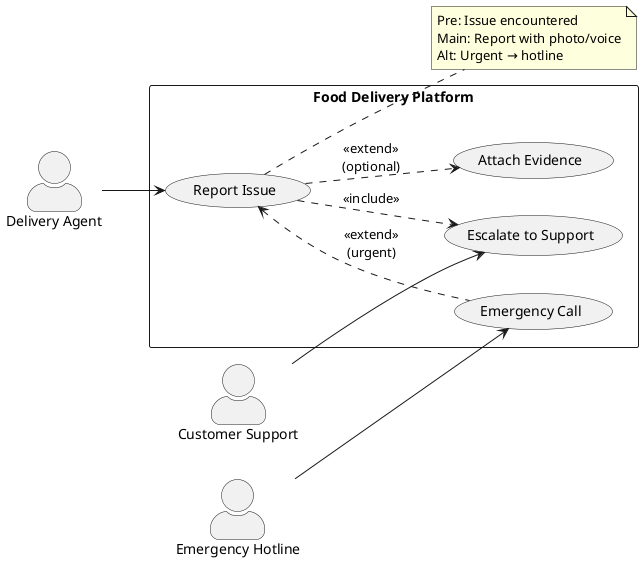 @startuml
left to right direction
skinparam actorStyle awesome
skinparam packageStyle rectangle

actor "Delivery Agent" as DA
actor "Customer Support" as CS
actor "Emergency Hotline" as SOS

rectangle "Food Delivery Platform" as FDP {
  usecase "Report Issue" as U0
  usecase "Attach Evidence" as U1
  usecase "Escalate to Support" as U2

  ' Alternative flow
  usecase "Emergency Call" as A1
}

DA --> U0
U0 ..> U1 : <<extend>>\n(optional)
U0 ..> U2 : <<include>>
U0 <.. A1 : <<extend>>\n(urgent)

CS --> U2
SOS --> A1

note right of U0
Pre: Issue encountered
Main: Report with photo/voice
Alt: Urgent → hotline
end note
@enduml
